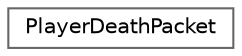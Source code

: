 digraph "Graphical Class Hierarchy"
{
 // LATEX_PDF_SIZE
  bgcolor="transparent";
  edge [fontname=Helvetica,fontsize=10,labelfontname=Helvetica,labelfontsize=10];
  node [fontname=Helvetica,fontsize=10,shape=box,height=0.2,width=0.4];
  rankdir="LR";
  Node0 [id="Node000000",label="PlayerDeathPacket",height=0.2,width=0.4,color="grey40", fillcolor="white", style="filled",URL="$struct_player_death_packet.html",tooltip=" "];
}
